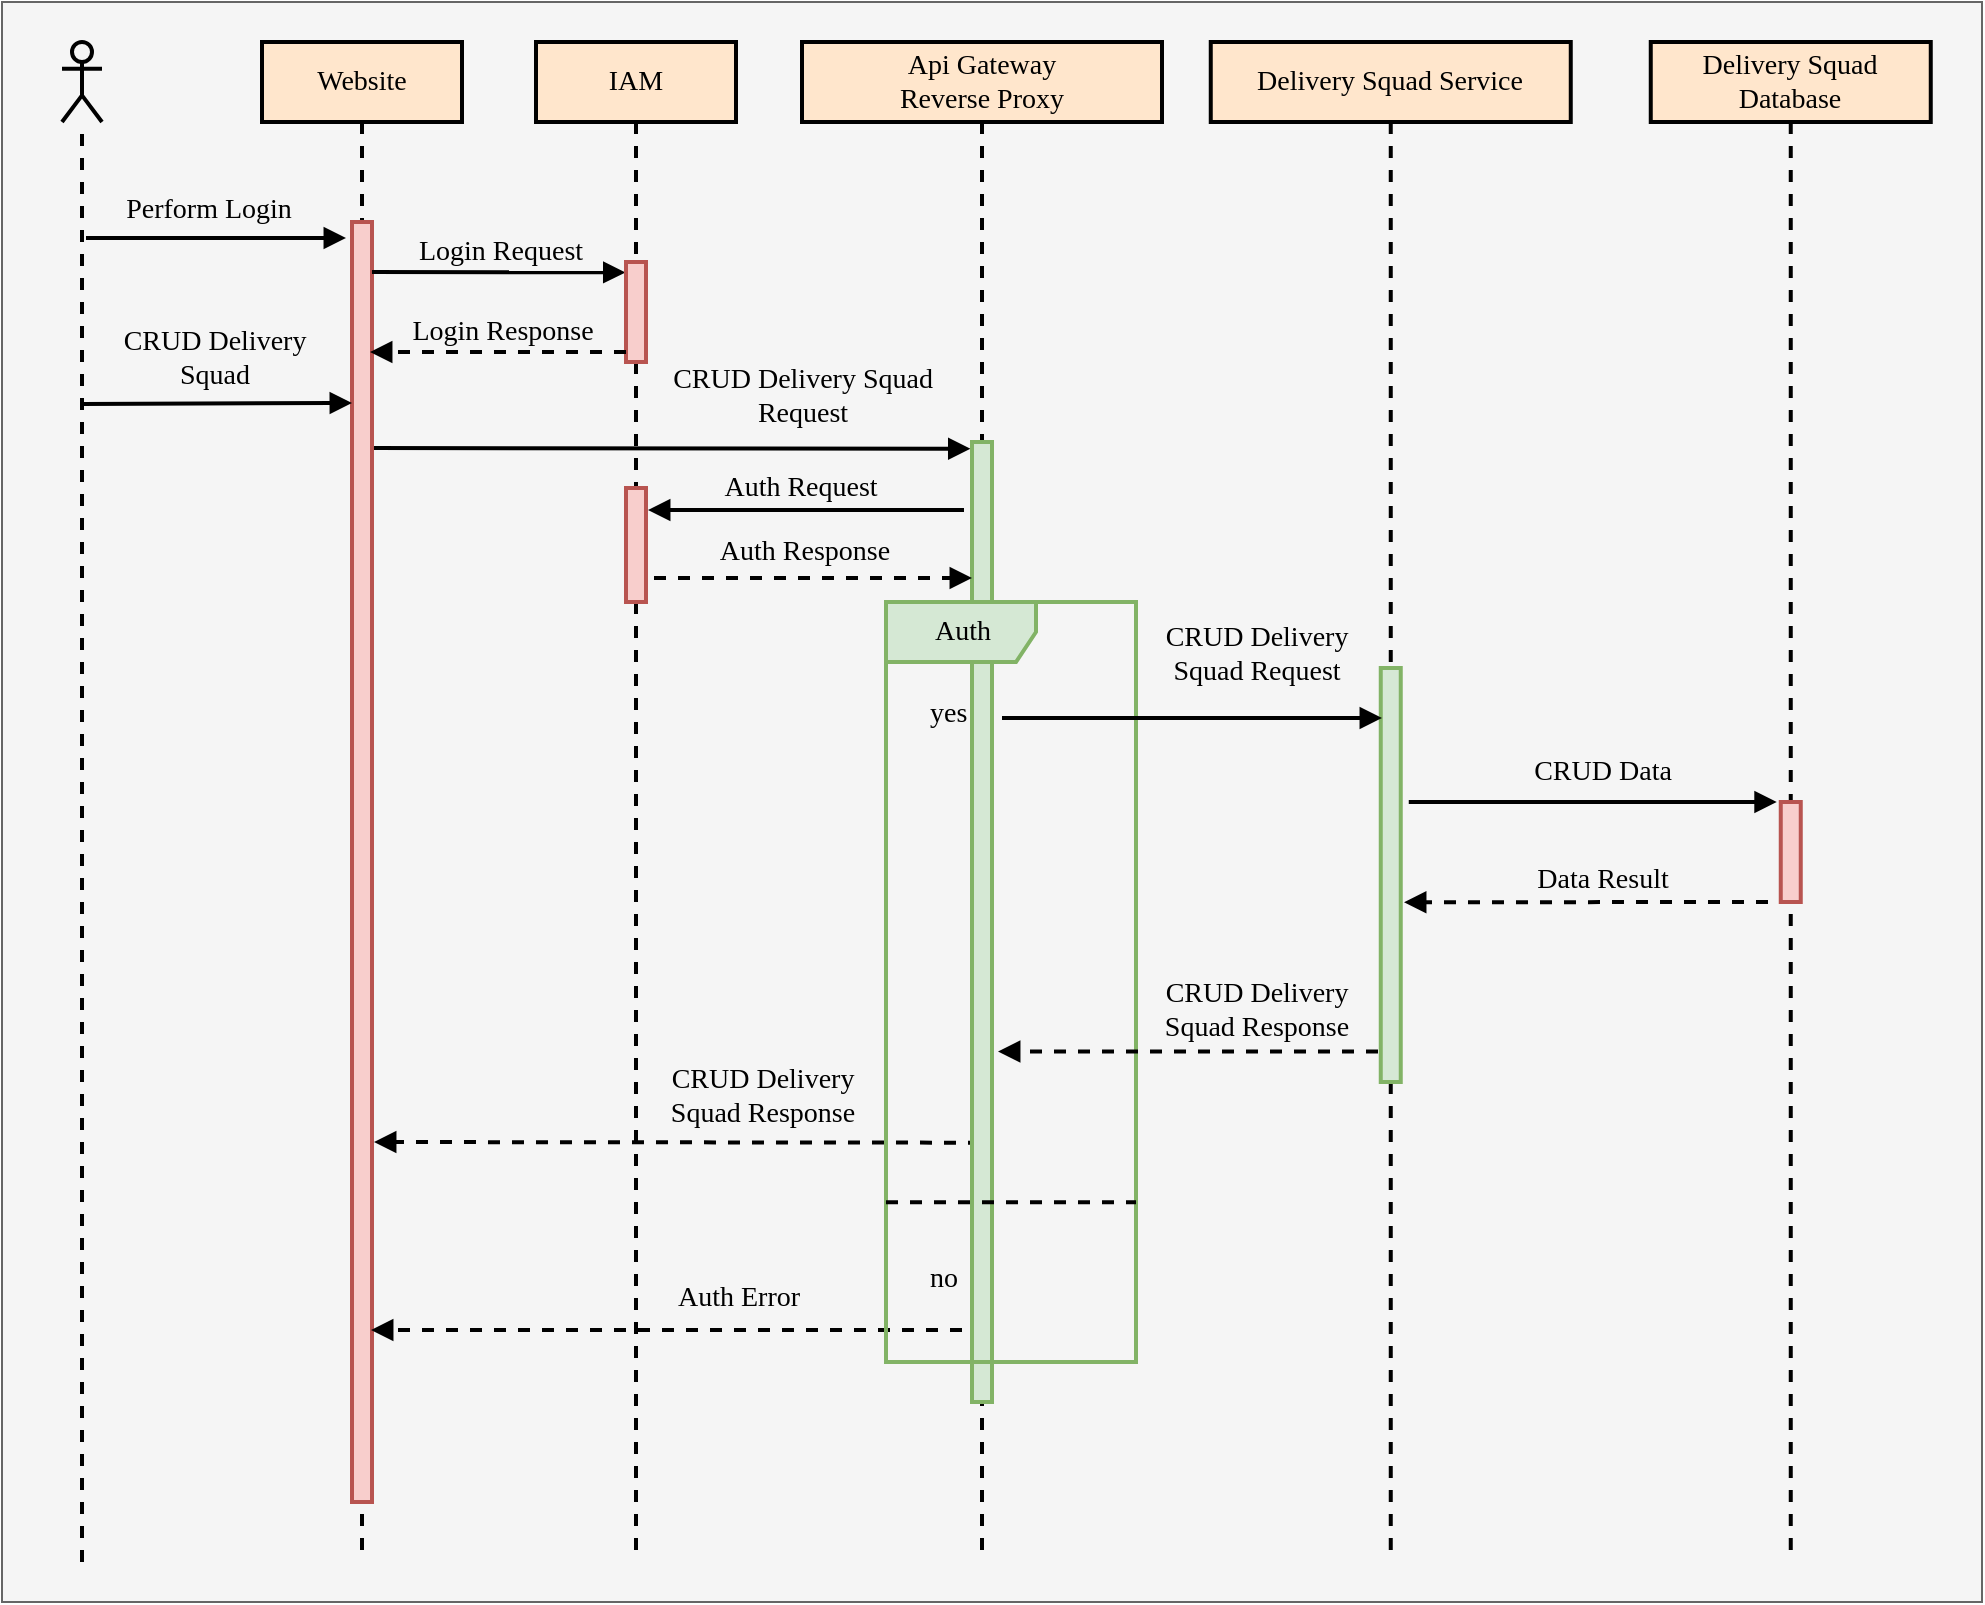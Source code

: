 <mxfile>
    <diagram id="GhBEeNzEhf4LTGrBc1tQ" name="Page-1">
        <mxGraphModel dx="556" dy="546" grid="1" gridSize="10" guides="1" tooltips="1" connect="1" arrows="1" fold="1" page="1" pageScale="1" pageWidth="827" pageHeight="1169" math="0" shadow="0">
            <root>
                <mxCell id="0"/>
                <mxCell id="1" parent="0"/>
                <mxCell id="2" value="" style="rounded=0;whiteSpace=wrap;html=1;fontFamily=Verdana;fillColor=#f5f5f5;strokeColor=#666666;fontColor=#333333;" parent="1" vertex="1">
                    <mxGeometry x="70" y="60" width="990" height="800" as="geometry"/>
                </mxCell>
                <mxCell id="3" value="" style="shape=umlActor;verticalLabelPosition=bottom;verticalAlign=top;html=1;outlineConnect=0;fillColor=none;strokeColor=#000000;gradientColor=#b3b3b3;strokeWidth=2;fontSize=14;fontFamily=Verdana;" parent="1" vertex="1">
                    <mxGeometry x="100" y="80" width="20" height="40" as="geometry"/>
                </mxCell>
                <mxCell id="4" value="Website" style="shape=umlLifeline;perimeter=lifelinePerimeter;whiteSpace=wrap;html=1;container=1;collapsible=0;recursiveResize=0;outlineConnect=0;fillColor=#ffe6cc;strokeColor=#000000;fontSize=14;strokeWidth=2;fontFamily=Verdana;" parent="1" vertex="1">
                    <mxGeometry x="200" y="80" width="100" height="760" as="geometry"/>
                </mxCell>
                <mxCell id="5" value="" style="html=1;points=[];perimeter=orthogonalPerimeter;fillColor=#f8cecc;fontSize=14;strokeColor=#b85450;strokeWidth=2;fontFamily=Verdana;" parent="4" vertex="1">
                    <mxGeometry x="45" y="90" width="10" height="640" as="geometry"/>
                </mxCell>
                <mxCell id="6" value="" style="endArrow=block;html=1;rounded=0;entryX=-0.027;entryY=0.104;entryDx=0;entryDy=0;entryPerimeter=0;fontSize=14;endFill=1;strokeWidth=2;fontFamily=Verdana;" parent="4" target="10" edge="1">
                    <mxGeometry width="50" height="50" relative="1" as="geometry">
                        <mxPoint x="55" y="115" as="sourcePoint"/>
                        <mxPoint x="185" y="113.0" as="targetPoint"/>
                    </mxGeometry>
                </mxCell>
                <mxCell id="7" value="Login Request" style="edgeLabel;html=1;align=center;verticalAlign=middle;resizable=0;points=[];fontSize=14;labelBackgroundColor=none;fontFamily=Verdana;" parent="6" vertex="1" connectable="0">
                    <mxGeometry x="-0.197" relative="1" as="geometry">
                        <mxPoint x="13" y="-10" as="offset"/>
                    </mxGeometry>
                </mxCell>
                <mxCell id="8" value="" style="endArrow=none;dashed=1;html=1;rounded=0;fontSize=14;strokeWidth=2;fontFamily=Verdana;" parent="1" target="3" edge="1">
                    <mxGeometry width="50" height="50" relative="1" as="geometry">
                        <mxPoint x="110" y="840" as="sourcePoint"/>
                        <mxPoint x="115" y="160" as="targetPoint"/>
                    </mxGeometry>
                </mxCell>
                <mxCell id="9" value="IAM" style="shape=umlLifeline;perimeter=lifelinePerimeter;whiteSpace=wrap;html=1;container=1;collapsible=0;recursiveResize=0;outlineConnect=0;fillColor=#ffe6cc;strokeColor=#000000;fontSize=14;strokeWidth=2;fontFamily=Verdana;" parent="1" vertex="1">
                    <mxGeometry x="337" y="80" width="100" height="760" as="geometry"/>
                </mxCell>
                <mxCell id="10" value="" style="html=1;points=[];perimeter=orthogonalPerimeter;fillColor=#f8cecc;fontSize=14;strokeColor=#b85450;strokeWidth=2;fontFamily=Verdana;" parent="9" vertex="1">
                    <mxGeometry x="45" y="110" width="10" height="50" as="geometry"/>
                </mxCell>
                <mxCell id="11" value="" style="endArrow=block;html=1;rounded=0;fontSize=14;endFill=1;entryX=-0.077;entryY=0.007;entryDx=0;entryDy=0;entryPerimeter=0;fontFamily=Verdana;strokeWidth=2;" parent="9" target="35" edge="1">
                    <mxGeometry width="50" height="50" relative="1" as="geometry">
                        <mxPoint x="-81" y="203" as="sourcePoint"/>
                        <mxPoint x="223" y="200" as="targetPoint"/>
                    </mxGeometry>
                </mxCell>
                <mxCell id="12" value="CRUD Delivery Squad&lt;br&gt;Request" style="edgeLabel;html=1;align=center;verticalAlign=middle;resizable=0;points=[];fontSize=14;labelBackgroundColor=none;fontFamily=Verdana;" parent="11" vertex="1" connectable="0">
                    <mxGeometry x="-0.197" relative="1" as="geometry">
                        <mxPoint x="94" y="-26" as="offset"/>
                    </mxGeometry>
                </mxCell>
                <mxCell id="13" value="" style="html=1;points=[];perimeter=orthogonalPerimeter;fillColor=#f8cecc;fontSize=14;strokeColor=#b85450;strokeWidth=2;fontFamily=Verdana;" parent="9" vertex="1">
                    <mxGeometry x="45" y="223" width="10" height="57" as="geometry"/>
                </mxCell>
                <mxCell id="14" value="" style="endArrow=block;html=1;rounded=0;entryX=0.9;entryY=0.196;entryDx=0;entryDy=0;entryPerimeter=0;fontSize=14;endFill=1;fontFamily=Verdana;strokeWidth=2;" parent="9" edge="1">
                    <mxGeometry width="50" height="50" relative="1" as="geometry">
                        <mxPoint x="214" y="234" as="sourcePoint"/>
                        <mxPoint x="56" y="234.04" as="targetPoint"/>
                    </mxGeometry>
                </mxCell>
                <mxCell id="15" value="Auth Request" style="edgeLabel;html=1;align=center;verticalAlign=middle;resizable=0;points=[];fontSize=14;labelBackgroundColor=none;fontFamily=Verdana;" parent="14" vertex="1" connectable="0">
                    <mxGeometry x="-0.197" relative="1" as="geometry">
                        <mxPoint x="-19" y="-11" as="offset"/>
                    </mxGeometry>
                </mxCell>
                <mxCell id="16" value="" style="endArrow=block;html=1;rounded=0;dashed=1;fontSize=14;endFill=1;fontFamily=Verdana;strokeWidth=2;" parent="9" edge="1">
                    <mxGeometry width="50" height="50" relative="1" as="geometry">
                        <mxPoint x="213" y="644" as="sourcePoint"/>
                        <mxPoint x="-82.5" y="644" as="targetPoint"/>
                    </mxGeometry>
                </mxCell>
                <mxCell id="17" value="Auth Error" style="edgeLabel;html=1;align=center;verticalAlign=middle;resizable=0;points=[];fontSize=14;labelBackgroundColor=none;fontFamily=Verdana;" parent="16" vertex="1" connectable="0">
                    <mxGeometry x="-0.197" relative="1" as="geometry">
                        <mxPoint x="6" y="-16" as="offset"/>
                    </mxGeometry>
                </mxCell>
                <mxCell id="18" value="" style="endArrow=block;html=1;rounded=0;dashed=1;entryX=1.2;entryY=0.807;entryDx=0;entryDy=0;entryPerimeter=0;fontSize=14;endFill=1;fontFamily=Verdana;strokeWidth=2;" parent="9" edge="1">
                    <mxGeometry width="50" height="50" relative="1" as="geometry">
                        <mxPoint x="222" y="550.34" as="sourcePoint"/>
                        <mxPoint x="-81" y="550.0" as="targetPoint"/>
                    </mxGeometry>
                </mxCell>
                <mxCell id="19" value="CRUD Delivery&lt;br&gt;Squad Response" style="edgeLabel;html=1;align=center;verticalAlign=middle;resizable=0;points=[];fontSize=14;labelBackgroundColor=none;fontFamily=Verdana;" parent="18" vertex="1" connectable="0">
                    <mxGeometry x="-0.197" relative="1" as="geometry">
                        <mxPoint x="12" y="-23" as="offset"/>
                    </mxGeometry>
                </mxCell>
                <mxCell id="20" value="Delivery Squad Service" style="shape=umlLifeline;perimeter=lifelinePerimeter;whiteSpace=wrap;html=1;container=1;collapsible=0;recursiveResize=0;outlineConnect=0;fillColor=#ffe6cc;strokeColor=#000000;fontSize=14;strokeWidth=2;labelBackgroundColor=none;fontFamily=Verdana;" parent="1" vertex="1">
                    <mxGeometry x="674.38" y="80" width="180" height="760" as="geometry"/>
                </mxCell>
                <mxCell id="21" value="" style="html=1;points=[];perimeter=orthogonalPerimeter;fillColor=#d5e8d4;fontSize=14;strokeColor=#82b366;strokeWidth=2;fontFamily=Verdana;" parent="20" vertex="1">
                    <mxGeometry x="85" y="313" width="10" height="207" as="geometry"/>
                </mxCell>
                <mxCell id="22" value="Delivery Squad Database" style="shape=umlLifeline;perimeter=lifelinePerimeter;whiteSpace=wrap;html=1;container=1;collapsible=0;recursiveResize=0;outlineConnect=0;fillColor=#ffe6cc;strokeColor=#000000;fontSize=14;strokeWidth=2;fontFamily=Verdana;" parent="1" vertex="1">
                    <mxGeometry x="894.38" y="80" width="140" height="760" as="geometry"/>
                </mxCell>
                <mxCell id="23" value="" style="html=1;points=[];perimeter=orthogonalPerimeter;fillColor=#f8cecc;fontSize=14;strokeColor=#b85450;strokeWidth=2;fontFamily=Verdana;" parent="22" vertex="1">
                    <mxGeometry x="65" y="380" width="10" height="50" as="geometry"/>
                </mxCell>
                <mxCell id="24" value="" style="endArrow=block;html=1;rounded=0;fontSize=14;strokeWidth=2;endFill=1;fontFamily=Verdana;" parent="1" edge="1">
                    <mxGeometry width="50" height="50" relative="1" as="geometry">
                        <mxPoint x="112" y="178" as="sourcePoint"/>
                        <mxPoint x="242" y="178" as="targetPoint"/>
                    </mxGeometry>
                </mxCell>
                <mxCell id="25" value="Perform Login" style="edgeLabel;html=1;align=center;verticalAlign=middle;resizable=0;points=[];fontSize=14;labelBackgroundColor=none;fontFamily=Verdana;" parent="24" vertex="1" connectable="0">
                    <mxGeometry x="-0.197" relative="1" as="geometry">
                        <mxPoint x="9" y="-14" as="offset"/>
                    </mxGeometry>
                </mxCell>
                <mxCell id="26" value="" style="endArrow=block;html=1;rounded=0;entryX=0.9;entryY=0.196;entryDx=0;entryDy=0;entryPerimeter=0;exitX=-0.3;exitY=0.254;exitDx=0;exitDy=0;exitPerimeter=0;dashed=1;fontSize=14;endFill=1;strokeWidth=2;fontFamily=Verdana;" parent="1" edge="1">
                    <mxGeometry width="50" height="50" relative="1" as="geometry">
                        <mxPoint x="382" y="235" as="sourcePoint"/>
                        <mxPoint x="254" y="235.04" as="targetPoint"/>
                    </mxGeometry>
                </mxCell>
                <mxCell id="27" value="Login Response" style="edgeLabel;html=1;align=center;verticalAlign=middle;resizable=0;points=[];fontSize=14;labelBackgroundColor=none;fontFamily=Verdana;" parent="26" vertex="1" connectable="0">
                    <mxGeometry x="-0.197" relative="1" as="geometry">
                        <mxPoint x="-11" y="-10" as="offset"/>
                    </mxGeometry>
                </mxCell>
                <mxCell id="28" value="" style="endArrow=block;html=1;rounded=0;entryX=0;entryY=0.021;entryDx=0;entryDy=0;entryPerimeter=0;fontSize=14;strokeWidth=2;endFill=1;fontFamily=Verdana;" parent="1" edge="1">
                    <mxGeometry width="50" height="50" relative="1" as="geometry">
                        <mxPoint x="110" y="261" as="sourcePoint"/>
                        <mxPoint x="245" y="260.5" as="targetPoint"/>
                    </mxGeometry>
                </mxCell>
                <mxCell id="29" value="CRUD Delivery&lt;br&gt;Squad" style="edgeLabel;html=1;align=center;verticalAlign=middle;resizable=0;points=[];fontSize=14;labelBackgroundColor=none;fontFamily=Verdana;" parent="28" vertex="1" connectable="0">
                    <mxGeometry x="-0.197" relative="1" as="geometry">
                        <mxPoint x="12" y="-23" as="offset"/>
                    </mxGeometry>
                </mxCell>
                <mxCell id="30" value="" style="endArrow=block;html=1;rounded=0;fontSize=14;endFill=1;fontFamily=Verdana;strokeWidth=2;" parent="1" edge="1">
                    <mxGeometry width="50" height="50" relative="1" as="geometry">
                        <mxPoint x="773.38" y="460" as="sourcePoint"/>
                        <mxPoint x="957.38" y="460" as="targetPoint"/>
                    </mxGeometry>
                </mxCell>
                <mxCell id="31" value="CRUD Data" style="edgeLabel;html=1;align=center;verticalAlign=middle;resizable=0;points=[];fontSize=14;labelBorderColor=none;labelBackgroundColor=none;fontFamily=Verdana;" parent="30" vertex="1" connectable="0">
                    <mxGeometry x="-0.197" relative="1" as="geometry">
                        <mxPoint x="22" y="-15" as="offset"/>
                    </mxGeometry>
                </mxCell>
                <mxCell id="32" value="" style="endArrow=block;html=1;rounded=0;dashed=1;fontSize=14;endFill=1;entryX=0.429;entryY=0.335;entryDx=0;entryDy=0;entryPerimeter=0;exitX=-0.738;exitY=0.867;exitDx=0;exitDy=0;exitPerimeter=0;fontFamily=Verdana;strokeWidth=2;" parent="1" edge="1">
                    <mxGeometry width="50" height="50" relative="1" as="geometry">
                        <mxPoint x="953" y="510.03" as="sourcePoint"/>
                        <mxPoint x="771.005" y="510.1" as="targetPoint"/>
                    </mxGeometry>
                </mxCell>
                <mxCell id="33" value="&lt;br&gt;Data Result" style="edgeLabel;html=1;align=center;verticalAlign=middle;resizable=0;points=[];fontSize=14;labelBackgroundColor=none;fontFamily=Verdana;" parent="32" vertex="1" connectable="0">
                    <mxGeometry x="-0.197" relative="1" as="geometry">
                        <mxPoint x="-10" y="-20" as="offset"/>
                    </mxGeometry>
                </mxCell>
                <mxCell id="34" value="Api Gateway&lt;br&gt;Reverse Proxy" style="shape=umlLifeline;perimeter=lifelinePerimeter;whiteSpace=wrap;html=1;container=1;collapsible=0;recursiveResize=0;outlineConnect=0;fillColor=#ffe6cc;strokeColor=#000000;fontSize=14;strokeWidth=2;labelBackgroundColor=none;fontFamily=Verdana;" parent="1" vertex="1">
                    <mxGeometry x="470" y="80" width="180" height="760" as="geometry"/>
                </mxCell>
                <mxCell id="35" value="" style="html=1;points=[];perimeter=orthogonalPerimeter;fillColor=#d5e8d4;fontSize=14;strokeColor=#82b366;strokeWidth=2;fontFamily=Verdana;" parent="34" vertex="1">
                    <mxGeometry x="85" y="200" width="10" height="480" as="geometry"/>
                </mxCell>
                <mxCell id="36" value="" style="endArrow=block;html=1;rounded=0;dashed=1;exitX=1.5;exitY=0.928;exitDx=0;exitDy=0;exitPerimeter=0;fontSize=14;endFill=1;fontFamily=Verdana;strokeWidth=2;" parent="34" edge="1">
                    <mxGeometry width="50" height="50" relative="1" as="geometry">
                        <mxPoint x="-74" y="268" as="sourcePoint"/>
                        <mxPoint x="85" y="268" as="targetPoint"/>
                    </mxGeometry>
                </mxCell>
                <mxCell id="37" value="Auth Response" style="edgeLabel;html=1;align=center;verticalAlign=middle;resizable=0;points=[];fontSize=14;labelBackgroundColor=none;fontFamily=Verdana;" parent="36" vertex="1" connectable="0">
                    <mxGeometry x="-0.197" relative="1" as="geometry">
                        <mxPoint x="11" y="-13" as="offset"/>
                    </mxGeometry>
                </mxCell>
                <mxCell id="38" value="Auth" style="shape=umlFrame;tabWidth=110;tabHeight=30;tabPosition=left;html=1;boundedLbl=1;labelInHeader=1;width=75;height=30;fontSize=14;fillColor=#d5e8d4;strokeColor=#82b366;strokeWidth=2;fontFamily=Verdana;" parent="34" vertex="1">
                    <mxGeometry x="42" y="280" width="125" height="380" as="geometry"/>
                </mxCell>
                <mxCell id="39" value="yes" style="text;fontSize=14;fontFamily=Verdana;" parent="38" vertex="1">
                    <mxGeometry width="100" height="20" relative="1" as="geometry">
                        <mxPoint x="20" y="40" as="offset"/>
                    </mxGeometry>
                </mxCell>
                <mxCell id="40" value="no" style="line;strokeWidth=2;labelPosition=center;verticalLabelPosition=bottom;align=left;verticalAlign=top;spacingLeft=20;spacingTop=15;dashed=1;fontSize=14;labelBackgroundColor=none;fontFamily=Verdana;" parent="38" vertex="1">
                    <mxGeometry y="292.493" width="125.0" height="15.2" as="geometry"/>
                </mxCell>
                <mxCell id="41" value="" style="endArrow=block;html=1;rounded=0;dashed=1;entryX=1.2;entryY=0.807;entryDx=0;entryDy=0;entryPerimeter=0;fontSize=14;endFill=1;fontFamily=Verdana;strokeWidth=2;" parent="38" edge="1">
                    <mxGeometry width="50" height="50" relative="1" as="geometry">
                        <mxPoint x="246" y="224.78" as="sourcePoint"/>
                        <mxPoint x="56" y="224.78" as="targetPoint"/>
                    </mxGeometry>
                </mxCell>
                <mxCell id="42" value="CRUD Delivery&lt;br&gt;Squad Response" style="edgeLabel;html=1;align=center;verticalAlign=middle;resizable=0;points=[];fontSize=14;labelBackgroundColor=none;fontFamily=Verdana;" parent="41" vertex="1" connectable="0">
                    <mxGeometry x="-0.197" relative="1" as="geometry">
                        <mxPoint x="15" y="-21" as="offset"/>
                    </mxGeometry>
                </mxCell>
                <mxCell id="43" value="" style="endArrow=block;html=1;rounded=0;fontSize=14;endFill=1;fontFamily=Verdana;strokeWidth=2;" parent="1" edge="1">
                    <mxGeometry width="50" height="50" relative="1" as="geometry">
                        <mxPoint x="570" y="418" as="sourcePoint"/>
                        <mxPoint x="760" y="418" as="targetPoint"/>
                        <Array as="points">
                            <mxPoint x="648" y="418"/>
                        </Array>
                    </mxGeometry>
                </mxCell>
                <mxCell id="44" value="CRUD Delivery&lt;br&gt;Squad Request" style="edgeLabel;html=1;align=center;verticalAlign=middle;resizable=0;points=[];fontSize=14;labelBackgroundColor=none;fontFamily=Verdana;" parent="43" vertex="1" connectable="0">
                    <mxGeometry x="-0.197" relative="1" as="geometry">
                        <mxPoint x="50" y="-32" as="offset"/>
                    </mxGeometry>
                </mxCell>
            </root>
        </mxGraphModel>
    </diagram>
</mxfile>